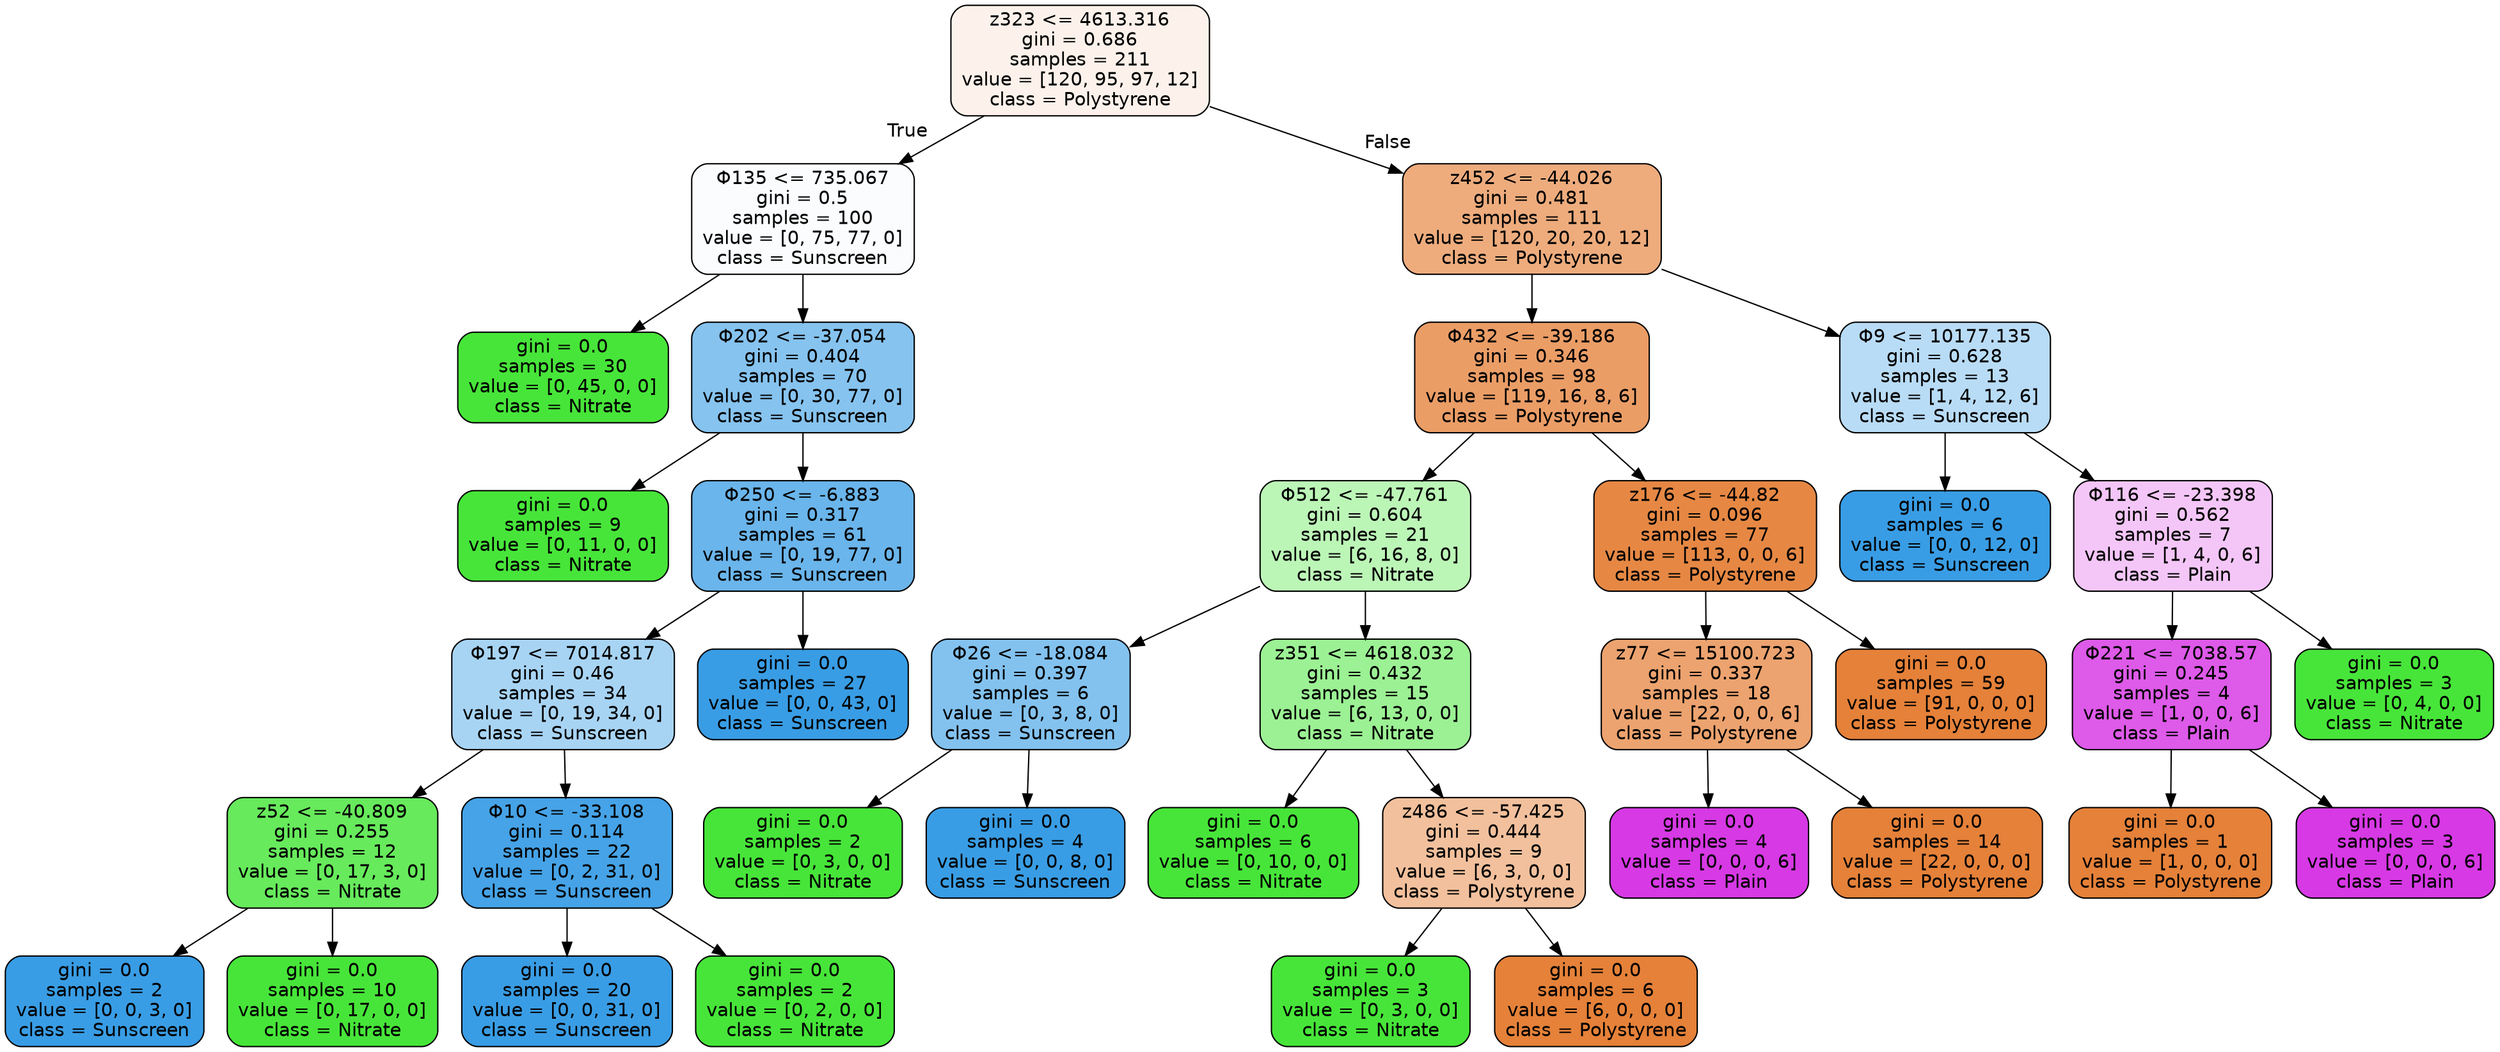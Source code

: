 digraph Tree {
node [shape=box, style="filled, rounded", color="black", fontname="helvetica"] ;
edge [fontname="helvetica"] ;
0 [label="z323 <= 4613.316\ngini = 0.686\nsamples = 211\nvalue = [120, 95, 97, 12]\nclass = Polystyrene", fillcolor="#fcf2eb"] ;
1 [label="Φ135 <= 735.067\ngini = 0.5\nsamples = 100\nvalue = [0, 75, 77, 0]\nclass = Sunscreen", fillcolor="#fafcfe"] ;
0 -> 1 [labeldistance=2.5, labelangle=45, headlabel="True"] ;
2 [label="gini = 0.0\nsamples = 30\nvalue = [0, 45, 0, 0]\nclass = Nitrate", fillcolor="#47e539"] ;
1 -> 2 ;
3 [label="Φ202 <= -37.054\ngini = 0.404\nsamples = 70\nvalue = [0, 30, 77, 0]\nclass = Sunscreen", fillcolor="#86c3ef"] ;
1 -> 3 ;
4 [label="gini = 0.0\nsamples = 9\nvalue = [0, 11, 0, 0]\nclass = Nitrate", fillcolor="#47e539"] ;
3 -> 4 ;
5 [label="Φ250 <= -6.883\ngini = 0.317\nsamples = 61\nvalue = [0, 19, 77, 0]\nclass = Sunscreen", fillcolor="#6ab5eb"] ;
3 -> 5 ;
6 [label="Φ197 <= 7014.817\ngini = 0.46\nsamples = 34\nvalue = [0, 19, 34, 0]\nclass = Sunscreen", fillcolor="#a8d4f4"] ;
5 -> 6 ;
7 [label="z52 <= -40.809\ngini = 0.255\nsamples = 12\nvalue = [0, 17, 3, 0]\nclass = Nitrate", fillcolor="#67ea5c"] ;
6 -> 7 ;
8 [label="gini = 0.0\nsamples = 2\nvalue = [0, 0, 3, 0]\nclass = Sunscreen", fillcolor="#399de5"] ;
7 -> 8 ;
9 [label="gini = 0.0\nsamples = 10\nvalue = [0, 17, 0, 0]\nclass = Nitrate", fillcolor="#47e539"] ;
7 -> 9 ;
10 [label="Φ10 <= -33.108\ngini = 0.114\nsamples = 22\nvalue = [0, 2, 31, 0]\nclass = Sunscreen", fillcolor="#46a3e7"] ;
6 -> 10 ;
11 [label="gini = 0.0\nsamples = 20\nvalue = [0, 0, 31, 0]\nclass = Sunscreen", fillcolor="#399de5"] ;
10 -> 11 ;
12 [label="gini = 0.0\nsamples = 2\nvalue = [0, 2, 0, 0]\nclass = Nitrate", fillcolor="#47e539"] ;
10 -> 12 ;
13 [label="gini = 0.0\nsamples = 27\nvalue = [0, 0, 43, 0]\nclass = Sunscreen", fillcolor="#399de5"] ;
5 -> 13 ;
14 [label="z452 <= -44.026\ngini = 0.481\nsamples = 111\nvalue = [120, 20, 20, 12]\nclass = Polystyrene", fillcolor="#eeac7d"] ;
0 -> 14 [labeldistance=2.5, labelangle=-45, headlabel="False"] ;
15 [label="Φ432 <= -39.186\ngini = 0.346\nsamples = 98\nvalue = [119, 16, 8, 6]\nclass = Polystyrene", fillcolor="#eb9d66"] ;
14 -> 15 ;
16 [label="Φ512 <= -47.761\ngini = 0.604\nsamples = 21\nvalue = [6, 16, 8, 0]\nclass = Nitrate", fillcolor="#bcf6b7"] ;
15 -> 16 ;
17 [label="Φ26 <= -18.084\ngini = 0.397\nsamples = 6\nvalue = [0, 3, 8, 0]\nclass = Sunscreen", fillcolor="#83c2ef"] ;
16 -> 17 ;
18 [label="gini = 0.0\nsamples = 2\nvalue = [0, 3, 0, 0]\nclass = Nitrate", fillcolor="#47e539"] ;
17 -> 18 ;
19 [label="gini = 0.0\nsamples = 4\nvalue = [0, 0, 8, 0]\nclass = Sunscreen", fillcolor="#399de5"] ;
17 -> 19 ;
20 [label="z351 <= 4618.032\ngini = 0.432\nsamples = 15\nvalue = [6, 13, 0, 0]\nclass = Nitrate", fillcolor="#9cf194"] ;
16 -> 20 ;
21 [label="gini = 0.0\nsamples = 6\nvalue = [0, 10, 0, 0]\nclass = Nitrate", fillcolor="#47e539"] ;
20 -> 21 ;
22 [label="z486 <= -57.425\ngini = 0.444\nsamples = 9\nvalue = [6, 3, 0, 0]\nclass = Polystyrene", fillcolor="#f2c09c"] ;
20 -> 22 ;
23 [label="gini = 0.0\nsamples = 3\nvalue = [0, 3, 0, 0]\nclass = Nitrate", fillcolor="#47e539"] ;
22 -> 23 ;
24 [label="gini = 0.0\nsamples = 6\nvalue = [6, 0, 0, 0]\nclass = Polystyrene", fillcolor="#e58139"] ;
22 -> 24 ;
25 [label="z176 <= -44.82\ngini = 0.096\nsamples = 77\nvalue = [113, 0, 0, 6]\nclass = Polystyrene", fillcolor="#e68844"] ;
15 -> 25 ;
26 [label="z77 <= 15100.723\ngini = 0.337\nsamples = 18\nvalue = [22, 0, 0, 6]\nclass = Polystyrene", fillcolor="#eca36f"] ;
25 -> 26 ;
27 [label="gini = 0.0\nsamples = 4\nvalue = [0, 0, 0, 6]\nclass = Plain", fillcolor="#d739e5"] ;
26 -> 27 ;
28 [label="gini = 0.0\nsamples = 14\nvalue = [22, 0, 0, 0]\nclass = Polystyrene", fillcolor="#e58139"] ;
26 -> 28 ;
29 [label="gini = 0.0\nsamples = 59\nvalue = [91, 0, 0, 0]\nclass = Polystyrene", fillcolor="#e58139"] ;
25 -> 29 ;
30 [label="Φ9 <= 10177.135\ngini = 0.628\nsamples = 13\nvalue = [1, 4, 12, 6]\nclass = Sunscreen", fillcolor="#b9dcf6"] ;
14 -> 30 ;
31 [label="gini = 0.0\nsamples = 6\nvalue = [0, 0, 12, 0]\nclass = Sunscreen", fillcolor="#399de5"] ;
30 -> 31 ;
32 [label="Φ116 <= -23.398\ngini = 0.562\nsamples = 7\nvalue = [1, 4, 0, 6]\nclass = Plain", fillcolor="#f4c6f8"] ;
30 -> 32 ;
33 [label="Φ221 <= 7038.57\ngini = 0.245\nsamples = 4\nvalue = [1, 0, 0, 6]\nclass = Plain", fillcolor="#de5ae9"] ;
32 -> 33 ;
34 [label="gini = 0.0\nsamples = 1\nvalue = [1, 0, 0, 0]\nclass = Polystyrene", fillcolor="#e58139"] ;
33 -> 34 ;
35 [label="gini = 0.0\nsamples = 3\nvalue = [0, 0, 0, 6]\nclass = Plain", fillcolor="#d739e5"] ;
33 -> 35 ;
36 [label="gini = 0.0\nsamples = 3\nvalue = [0, 4, 0, 0]\nclass = Nitrate", fillcolor="#47e539"] ;
32 -> 36 ;
}